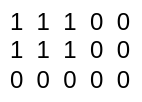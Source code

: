 <mxfile version="24.1.0" type="device">
  <diagram name="Page-1" id="0qjQd0bIqAvKOakUr5sT">
    <mxGraphModel dx="1434" dy="795" grid="1" gridSize="10" guides="1" tooltips="1" connect="1" arrows="1" fold="1" page="1" pageScale="1" pageWidth="850" pageHeight="1100" math="0" shadow="0">
      <root>
        <mxCell id="0" />
        <mxCell id="1" parent="0" />
        <mxCell id="B33dUFEOLYse5lPXIUkT-1" value="1&amp;nbsp; 1&amp;nbsp; 1&amp;nbsp; 0&amp;nbsp; 0&lt;div&gt;1&amp;nbsp; 1&amp;nbsp; 1&amp;nbsp; 0&amp;nbsp; 0&lt;/div&gt;&lt;div&gt;0&amp;nbsp; 0&amp;nbsp; 0&amp;nbsp; 0&amp;nbsp; 0&lt;/div&gt;" style="text;strokeColor=none;align=center;fillColor=none;html=1;verticalAlign=middle;whiteSpace=wrap;rounded=0;shadow=0;" parent="1" vertex="1">
          <mxGeometry x="110" y="360" width="70" height="50" as="geometry" />
        </mxCell>
      </root>
    </mxGraphModel>
  </diagram>
</mxfile>
